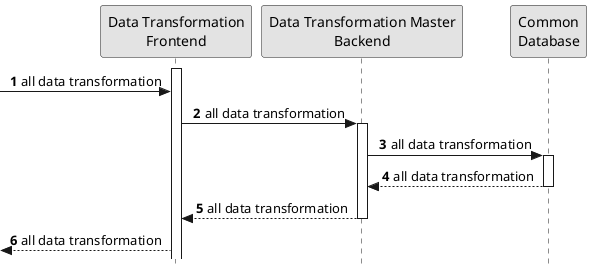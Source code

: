 @startuml process-view-level2-uc04

skinparam Monochrome true
skinparam sequenceMessageAlign center
skinparam style strictuml
hide unlinked

autonumber 1

participant "Data Transformation\nFrontend" as DRF
participant "Data Transformation Master\nBackend" as DRMB
participant "Common\nDatabase" as DRDB

activate DRF

-> DRF: all data transformation

DRF -> DRMB: all data transformation
activate DRMB

DRMB -> DRDB: all data transformation
activate DRDB

DRDB --> DRMB: all data transformation
deactivate DRDB

DRMB --> DRF: all data transformation
deactivate DRMB

<-- DRF : all data transformation

@enduml
